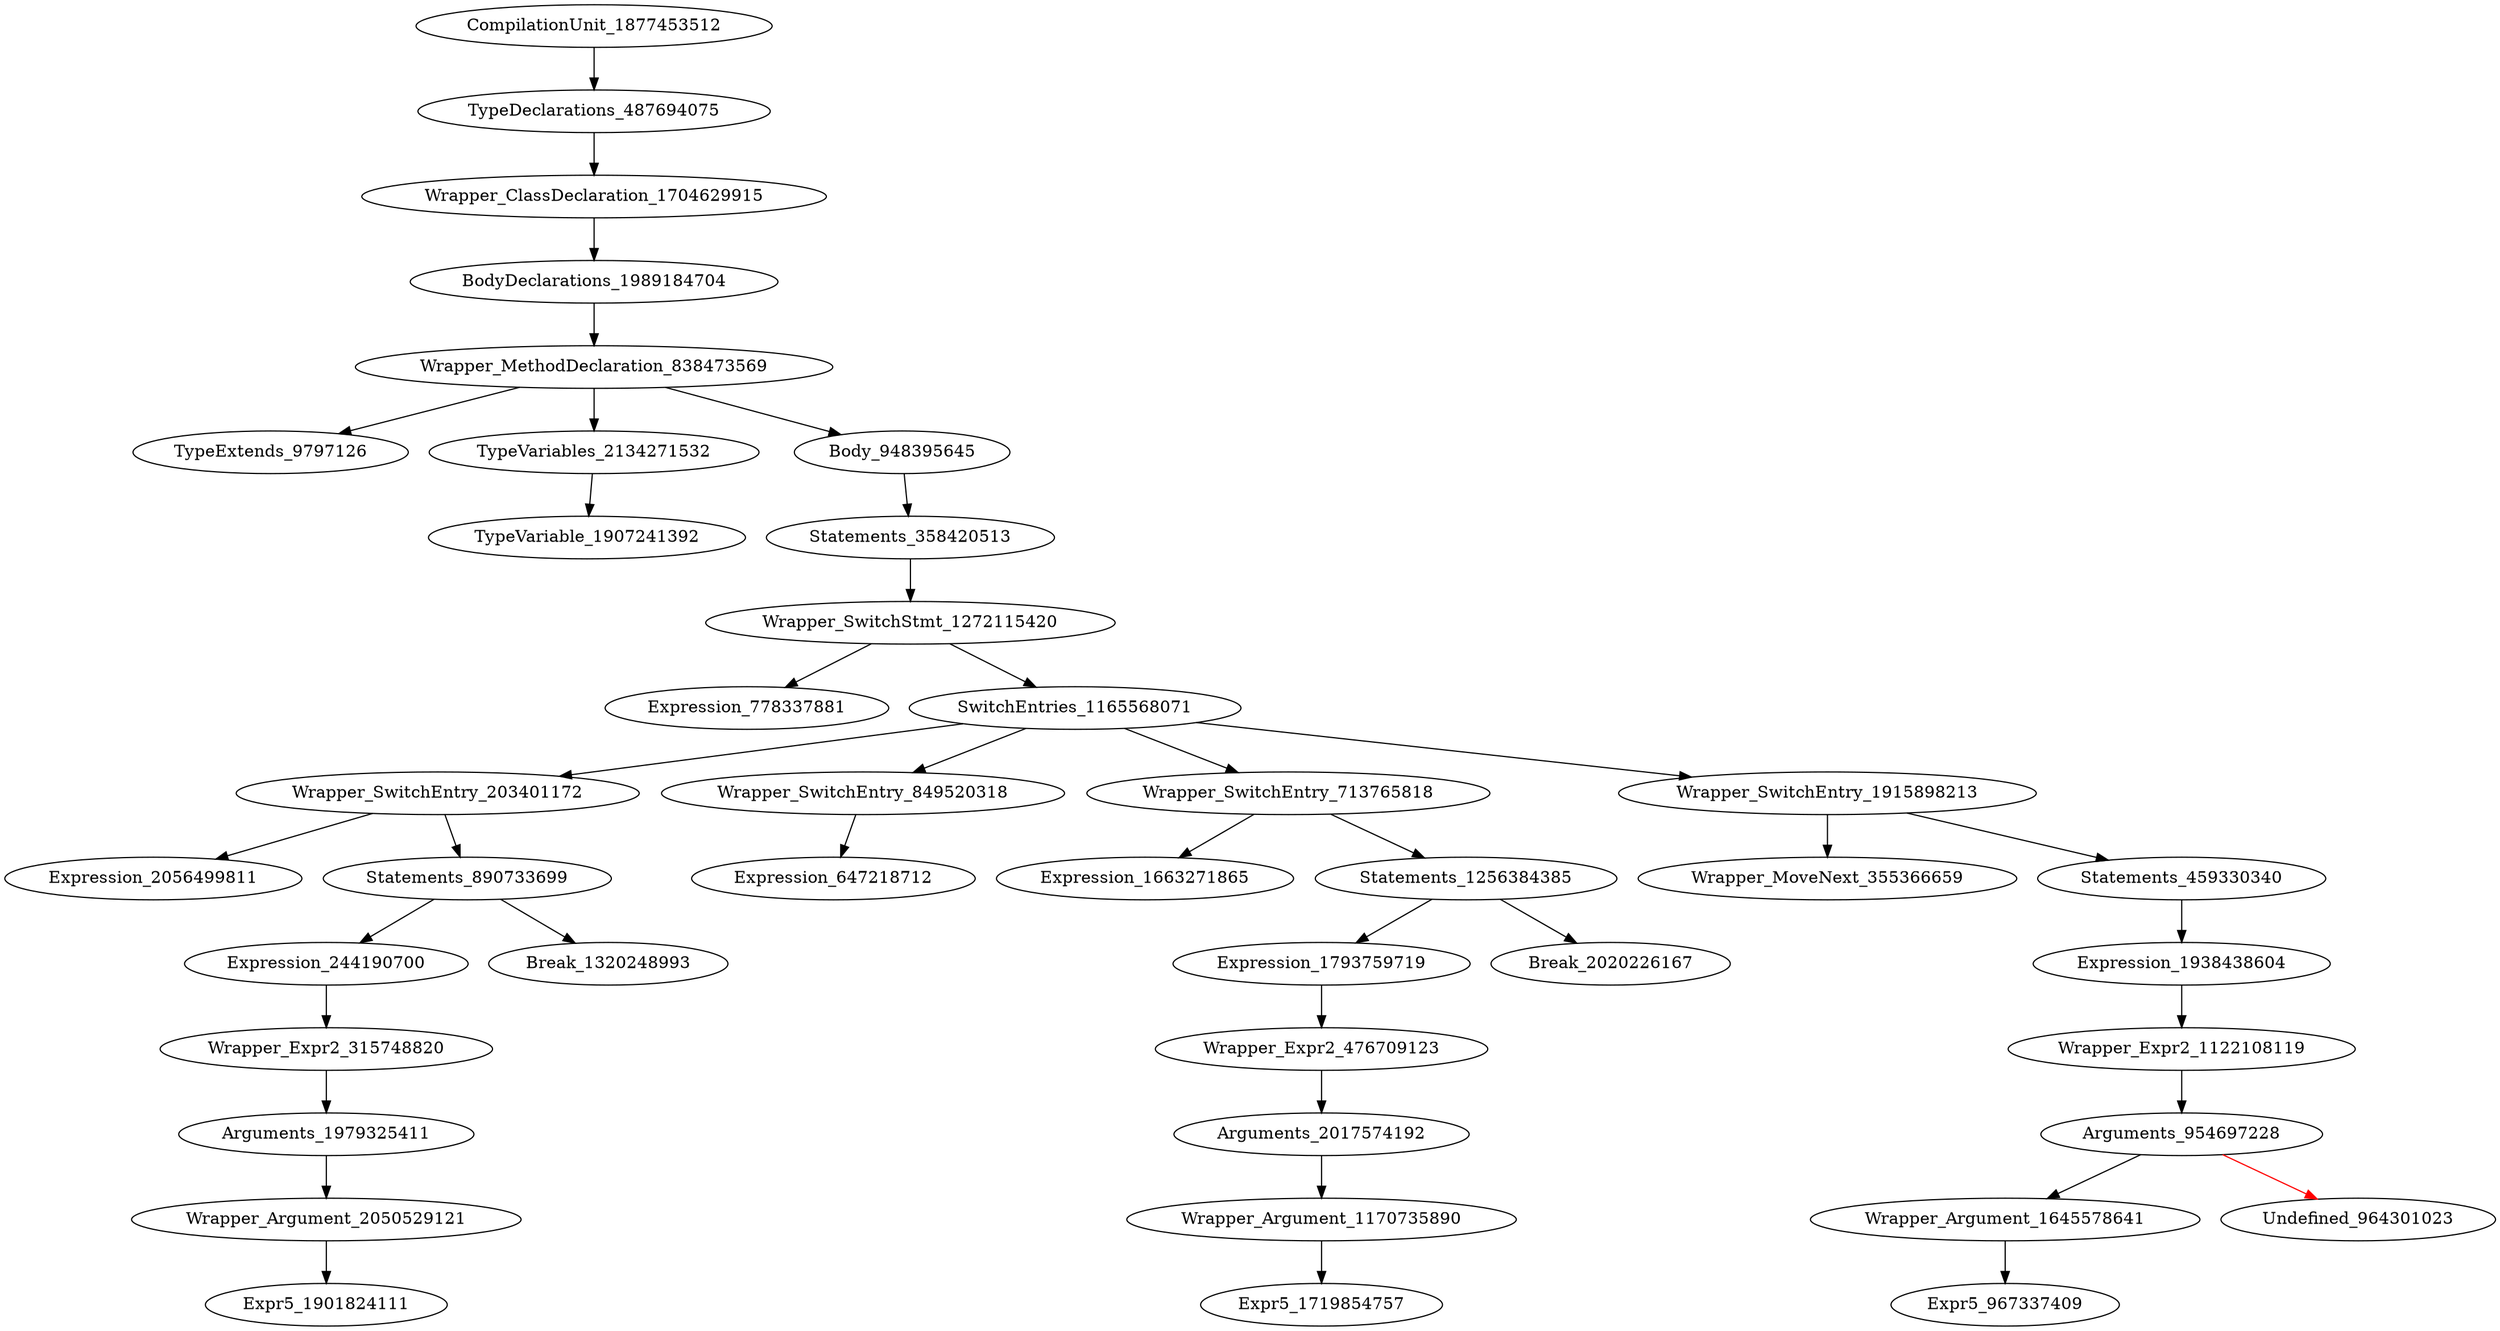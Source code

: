 digraph {
CompilationUnit_1877453512 -> TypeDeclarations_487694075
TypeDeclarations_487694075 -> Wrapper_ClassDeclaration_1704629915
Wrapper_ClassDeclaration_1704629915 -> BodyDeclarations_1989184704
BodyDeclarations_1989184704 -> Wrapper_MethodDeclaration_838473569
Wrapper_MethodDeclaration_838473569 -> TypeExtends_9797126
Wrapper_MethodDeclaration_838473569 -> TypeVariables_2134271532
Wrapper_MethodDeclaration_838473569 -> Body_948395645
TypeVariables_2134271532 -> TypeVariable_1907241392
Body_948395645 -> Statements_358420513
Statements_358420513 -> Wrapper_SwitchStmt_1272115420
Wrapper_SwitchStmt_1272115420 -> Expression_778337881
Wrapper_SwitchStmt_1272115420 -> SwitchEntries_1165568071
SwitchEntries_1165568071 -> Wrapper_SwitchEntry_203401172
SwitchEntries_1165568071 -> Wrapper_SwitchEntry_849520318
SwitchEntries_1165568071 -> Wrapper_SwitchEntry_713765818
SwitchEntries_1165568071 -> Wrapper_SwitchEntry_1915898213
Wrapper_SwitchEntry_203401172 -> Expression_2056499811
Wrapper_SwitchEntry_203401172 -> Statements_890733699
Wrapper_SwitchEntry_849520318 -> Expression_647218712
Wrapper_SwitchEntry_713765818 -> Expression_1663271865
Wrapper_SwitchEntry_713765818 -> Statements_1256384385
Wrapper_SwitchEntry_1915898213 -> Wrapper_MoveNext_355366659
Wrapper_SwitchEntry_1915898213 -> Statements_459330340
Statements_890733699 -> Expression_244190700
Statements_890733699 -> Break_1320248993
Statements_1256384385 -> Expression_1793759719
Statements_1256384385 -> Break_2020226167
Statements_459330340 -> Expression_1938438604
Expression_244190700 -> Wrapper_Expr2_315748820
Expression_1793759719 -> Wrapper_Expr2_476709123
Expression_1938438604 -> Wrapper_Expr2_1122108119
Wrapper_Expr2_315748820 -> Arguments_1979325411
Wrapper_Expr2_476709123 -> Arguments_2017574192
Wrapper_Expr2_1122108119 -> Arguments_954697228
Arguments_1979325411 -> Wrapper_Argument_2050529121
Arguments_2017574192 -> Wrapper_Argument_1170735890
Arguments_954697228 -> Wrapper_Argument_1645578641
Arguments_954697228 -> Undefined_964301023 [color = red] 
Wrapper_Argument_2050529121 -> Expr5_1901824111
Wrapper_Argument_1170735890 -> Expr5_1719854757
Wrapper_Argument_1645578641 -> Expr5_967337409
}